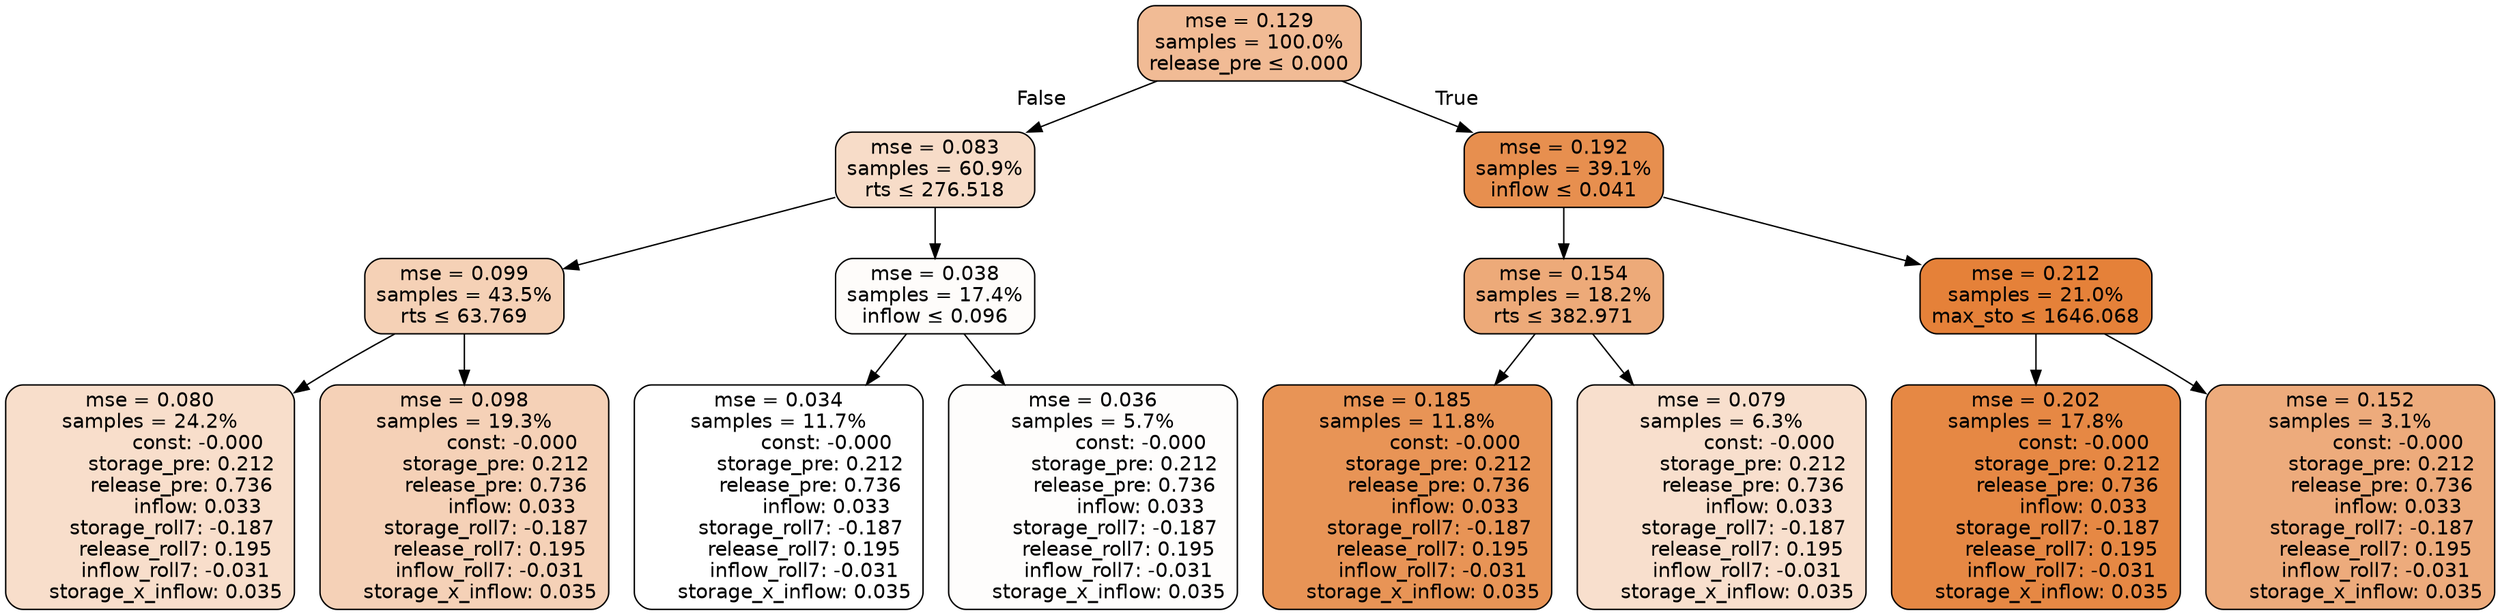 digraph tree {
node [shape=rectangle, style="filled, rounded", color="black", fontname=helvetica] ;
edge [fontname=helvetica] ;
	"0" [label="mse = 0.129
samples = 100.0%
release_pre &le; 0.000", fillcolor="#f1bb95"]
	"1" [label="mse = 0.083
samples = 60.9%
rts &le; 276.518", fillcolor="#f7dcc8"]
	"2" [label="mse = 0.099
samples = 43.5%
rts &le; 63.769", fillcolor="#f5d1b6"]
	"3" [label="mse = 0.080
samples = 24.2%
               const: -0.000
          storage_pre: 0.212
          release_pre: 0.736
               inflow: 0.033
       storage_roll7: -0.187
        release_roll7: 0.195
        inflow_roll7: -0.031
     storage_x_inflow: 0.035", fillcolor="#f8decb"]
	"4" [label="mse = 0.098
samples = 19.3%
               const: -0.000
          storage_pre: 0.212
          release_pre: 0.736
               inflow: 0.033
       storage_roll7: -0.187
        release_roll7: 0.195
        inflow_roll7: -0.031
     storage_x_inflow: 0.035", fillcolor="#f5d1b7"]
	"5" [label="mse = 0.038
samples = 17.4%
inflow &le; 0.096", fillcolor="#fefcfa"]
	"6" [label="mse = 0.034
samples = 11.7%
               const: -0.000
          storage_pre: 0.212
          release_pre: 0.736
               inflow: 0.033
       storage_roll7: -0.187
        release_roll7: 0.195
        inflow_roll7: -0.031
     storage_x_inflow: 0.035", fillcolor="#ffffff"]
	"7" [label="mse = 0.036
samples = 5.7%
               const: -0.000
          storage_pre: 0.212
          release_pre: 0.736
               inflow: 0.033
       storage_roll7: -0.187
        release_roll7: 0.195
        inflow_roll7: -0.031
     storage_x_inflow: 0.035", fillcolor="#fefdfc"]
	"8" [label="mse = 0.192
samples = 39.1%
inflow &le; 0.041", fillcolor="#e78f4f"]
	"9" [label="mse = 0.154
samples = 18.2%
rts &le; 382.971", fillcolor="#edaa79"]
	"10" [label="mse = 0.185
samples = 11.8%
               const: -0.000
          storage_pre: 0.212
          release_pre: 0.736
               inflow: 0.033
       storage_roll7: -0.187
        release_roll7: 0.195
        inflow_roll7: -0.031
     storage_x_inflow: 0.035", fillcolor="#e89456"]
	"11" [label="mse = 0.079
samples = 6.3%
               const: -0.000
          storage_pre: 0.212
          release_pre: 0.736
               inflow: 0.033
       storage_roll7: -0.187
        release_roll7: 0.195
        inflow_roll7: -0.031
     storage_x_inflow: 0.035", fillcolor="#f8dfcd"]
	"12" [label="mse = 0.212
samples = 21.0%
max_sto &le; 1646.068", fillcolor="#e58139"]
	"13" [label="mse = 0.202
samples = 17.8%
               const: -0.000
          storage_pre: 0.212
          release_pre: 0.736
               inflow: 0.033
       storage_roll7: -0.187
        release_roll7: 0.195
        inflow_roll7: -0.031
     storage_x_inflow: 0.035", fillcolor="#e68844"]
	"14" [label="mse = 0.152
samples = 3.1%
               const: -0.000
          storage_pre: 0.212
          release_pre: 0.736
               inflow: 0.033
       storage_roll7: -0.187
        release_roll7: 0.195
        inflow_roll7: -0.031
     storage_x_inflow: 0.035", fillcolor="#edab7c"]

	"0" -> "1" [labeldistance=2.5, labelangle=45, headlabel="False"]
	"1" -> "2"
	"2" -> "3"
	"2" -> "4"
	"1" -> "5"
	"5" -> "6"
	"5" -> "7"
	"0" -> "8" [labeldistance=2.5, labelangle=-45, headlabel="True"]
	"8" -> "9"
	"9" -> "10"
	"9" -> "11"
	"8" -> "12"
	"12" -> "13"
	"12" -> "14"
}